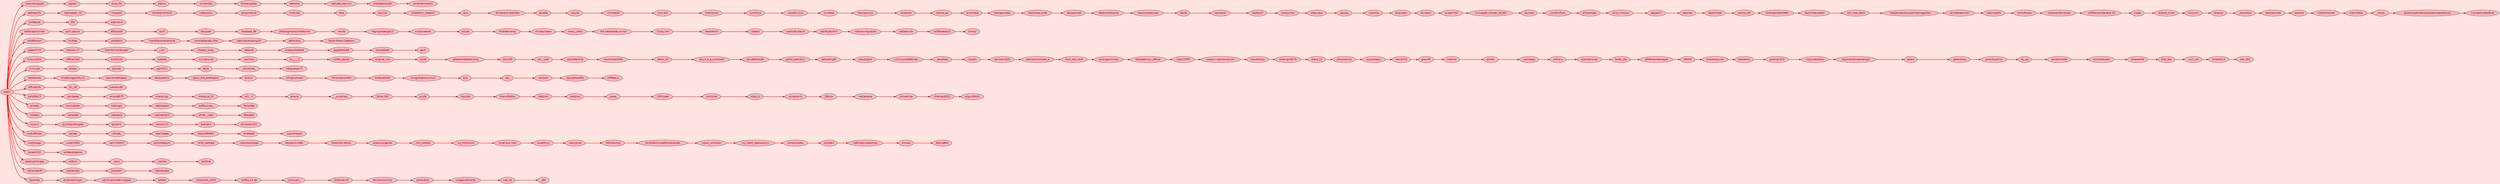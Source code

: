 digraph love_chain {
    rankdir=LR;
    bgcolor="mistyrose";

    node [style=filled, shape=ellipse, fillcolor="lightpink", fontcolor="darkred", fontname="Helvetica"];
    edge [color="red", penwidth=2];

    "adam" -> "suburbanapple";
    "adam" -> "aethadyllic";
    "adam" -> "turtlebyte";
    "adam" -> "daltonalphaniner";
    "adam" -> "willoftheson";
    "adam" -> "jaden0715";
    "adam" -> "fullycustom";
    "adam" -> "hi.im.pat";
    "adam" -> "root4dukes";
    "adam" -> "officialjmb";
    "adam" -> "kartoffel13";
    "adam" -> "janisels";
    "adam" -> "mikeeyj";
    "adam" -> "myst.ic";
    "adam" -> "noahofficials";
    "adam" -> "scollywogz";
    "adam" -> "serpent10i";
    "adam" -> "callanightshade";
    "adam" -> "coscorrodrift";
    "adam" -> "taylorlea";
    "turtlebyte" -> "jflis";
    "taylorlea" -> "americansinger";
    "kartoffel13" -> "sandeeee";
    "daltonalphaniner" -> "pink.sakura";
    "fullycustom" -> "official.bolt";
    "noahofficials" -> ".taykey";
    "aethadyllic" -> "dearreader_19";
    "jaden0715" -> "theman.27";
    "americansinger" -> "samlovechickennuggies";
    "pink.sakura" -> "alltooswift";
    "jflis" -> "soph.lov3";
    "official.bolt" -> "snufkineli";
    "sandeeee" -> "amara8675";
    "dearreader_19" -> "mergod2";
    "samlovechickennuggies" -> "tallelia";
    "coscorrodrift" -> "rachelicate";
    "alltooswift" -> "vari5";
    "snufkineli" -> "toadsta";
    "amara8675" -> "sharanyas";
    "mergod2" -> "dontblameme13";
    "theman.27" -> "brendannoutburger";
    "root4dukes" -> "imdefyinggravity11";
    "toadsta" -> "runyabunya";
    "sharanyas" -> "sharanya_01";
    "myst.ic" -> "guysitsjustangelo";
    "dontblameme13" -> "nattaylorsv";
    "brendannoutburger" -> "_.koi.";
    "rachelicate" -> "jchambrr";
    "imdefyinggravity11" -> "laavvenderhaaze.";
    "vari5" -> "tanzyeet";
    "tallelia" -> "cassandra_2024";
    "runyabunya" -> "sophi3rc";
    "suburbanapple" -> "pgieon";
    "sharanya_01" -> "arii._.3";
    "scollywogz" -> "yukah0900";
    "guysitsjustangelo" -> "greybric";
    "nattaylorsv" -> "gingerzauce";
    "_.koi." -> "choppy_chop_";
    "laavvenderhaaze." -> "blueyberryy";
    "cassandra_2024" -> "swiftie_13.de";
    "willoftheson" -> "truffalo";
    "tanzyeet" -> "thebeast_96";
    "pgieon" -> "asce_sfa";
    "sophi3rc" -> "ty_____1";
    "arii._.3" -> "aine.ts";
    "greybric" -> "howler213";
    "blueyberryy" -> "percy_the_poltergeist.";
    "yukah0900" -> "sam726003";
    "gingerzauce" -> "kirasvibe";
    "hi.im.pat" -> "eliqza";
    "truffalo" -> "yesbae14";
    "choppy_chop_" -> "iatearat";
    "thebeast_96" -> "drawingheartsinthebyline";
    "ty_____1" -> "wolfie_gamer";
    "aine.ts" -> "_uncle.toe_";
    ".taykey" -> ".r0me0_";
    "howler213" -> "aubree.k";
    "sam726003" -> "picturetoburn";
    "kirasvibe" -> "itztb";
    "eliqza" -> "jessiieii";
    "wolfie_gamer" -> "original_iron";
    "_uncle.toe_" -> "itsme.365";
    ".r0me0_" -> "sparkleeee";
    "officialjmb" -> "jm_18";
    "itztb" -> "duc132";
    "jessiieii" -> "ugh4312";
    "original_iron" -> "lils39";
    "percy_the_poltergeist." -> "exaivs.";
    "serpent10i" -> "wideeyedgazes";
    "picturetoburn" -> "isntit_delicate";
    "duc132" -> "strawb3rry_dreams";
    "aubree.k" -> "stinkella1303";
    "iatearat" -> "cowboylikebella";
    "ugh4312" -> "ttpds";
    "lils39" -> "atleastmaddiestrying";
    "exaivs." -> "sohighschoool";
    "callanightshade" -> "mitkins";
    "isntit_delicate" -> "colbybrocksbae";
    "mikeeyj" -> "carocake";
    "yesbae14" -> "marktheromanempire";
    "ttpds" -> "_shoreside_";
    "drawingheartsinthebyline" -> ".renobi";
    "atleastmaddiestrying" -> "bb2190";
    "cowboylikebella" -> "giggletron69";
    "sohighschoool" -> "lilmonsterswiftie";
    "itsme.365" -> "jorylb";
    "colbybrocksbae" -> "benjamin1386.";
    "carocake" -> "catcassia";
    ".renobi" -> "reginaphalange13";
    "swiftie_13.de" -> "just.a.girl_.";
    "bb2190" -> "cal._.istar";
    "cal._.istar" -> "cats4life4418";
    "mitkins" -> ".danc";
    "_shoreside_" -> "sangramps77";
    "marktheromanempire" -> "onomatopoeia_illite";
    "cats4life4418" -> "moonmare2005";
    "benjamin1386." -> "theonlydr.doctor";
    "reginaphalange13" -> "kimjonreeves";
    "moonmare2005" -> "fallon_16";
    "lilmonsterswiftie" -> "byebye0260";
    "onomatopoeia_illite" -> "sabrinaisamazing25";
    "jorylb" -> "hazulah";
    "fallon_16" -> "taryn_is_a_mirrorball";
    "sabrinaisamazing25" -> "abiliicious";
    "byebye0260" -> "incognitoanonymous";
    "janisels" -> "bunchakles";
    "hazulah" -> "theswiftiefan";
    "taryn_is_a_mirrorball" -> "corvettec8z06.";
    "asce_sfa" -> "peturs";
    "catcassia" -> "username13";
    "theswiftiefan" -> "datbrian";
    "kimjonreeves" -> "pscqd";
    ".danc" -> ".beccac";
    "corvettec8z06." -> "gh0st_patriot11";
    "datbrian" -> "hazelxat";
    "gh0st_patriot11" -> "densallnight";
    "just.a.girl_." -> "bibleman25";
    "bunchakles" -> "nothingly";
    "hazelxat" -> "_acee_";
    "strawb3rry_dreams" -> "jjjnx";
    "pscqd" -> "thefreemoney";
    "username13" -> "white._.claw";
    "densallnight" -> "cloudyglow";
    "bibleman25" -> "etrnalsunshines";
    "sparkleeee" -> "beans080801";
    "nothingly" -> "setantagod";
    "jjjnx" -> "dinnerand.diatribes";
    "cloudyglow" -> "j.m13.juliedefender";
    "peturs" -> "smilemiles";
    "etrnalsunshines" -> "janlovesst_";
    "jm_18" -> "pamaru86";
    "beans080801" -> "straleeee";
    "dinnerand.diatribes" -> "lacietta";
    "j.m13.juliedefender" -> ".sendhelp";
    ".sendhelp" -> ".kaydin.";
    "lacietta" -> "riskytis";
    "setantagod" -> "swiftlyrxses_";
    "_acee_" -> "2301saad";
    "thefreemoney" -> "shiratoriwaza";
    ".kaydin." -> "tanman1924";
    "riskytis" -> ".michaelllll";
    "2301saad" -> "hymnical";
    "shiratoriwaza" -> "mercy_3462";
    "tanman1924" -> "deliciousmonster_a";
    "hymnical" -> "style_tv";
    "straleeee" -> "luquinhasplz";
    "deliciousmonster_a" -> "from_the_vault";
    "smilemiles" -> "thisdangdeer";
    ".michaelllll" -> "smh.932";
    "style_tv" -> "sp.derpvnk";
    "janlovesst_" -> "usagainstthecity";
    "from_the_vault" -> "pullingjorstrings";
    "mercy_3462" -> "the.heartbreak.prince";
    "smh.932" -> "shahlemon";
    "sp.derpvnk" -> "19kylm";
    "usagainstthecity" -> "ved_26";
    "pullingjorstrings" -> "therealbnuuy_official";
    "shahlemon" -> "sum41y4";
    "thisdangdeer" -> "lesbiane";
    "19kylm" -> "nokiaspace";
    "the.heartbreak.prince" -> "r1tzie_rino";
    "therealbnuuy_official" -> "mtp219397";
    "incognitoanonymous" -> "a2q.";
    "sum41y4" -> "ivana011111";
    "ved_26" -> "_a9h";
    "nokiaspace" -> "shirpalirpa";
    "mtp219397" -> "joseph.s.taylorsversion";
    "ivana011111" -> "luvrdose";
    "joseph.s.taylorsversion" -> "houstonboy";
    "shirpalirpa" -> "chesney0022";
    "luvrdose" -> "hoorayyyyyy";
    "houstonboy" -> "oceangirl6976";
    ".beccac" -> "ak1916";
    "lesbiane" -> "delicate_repvinyl";
    "hoorayyyyyy" -> "wildeman";
    "chesney0022" -> "august9443";
    "a2q." -> ".abi_";
    "oceangirl6976" -> "diana_13";
    "delicate_repvinyl" -> "thebeebzzzzalt";
    "wildeman" -> "katniss.ee";
    "diana_13" -> "jstsomesimp";
    "katniss.ee" -> "evwrmore";
    "jstsomesimp" -> "soupyloopyx";
    "theonlydr.doctor" -> "plasticsurgeries";
    "r1tzie_rino" -> "dextremini";
    "evwrmore" -> "atwsgavralps";
    "atwsgavralps" -> "how2save.a.life";
    "how2save.a.life" -> "davoperiodt";
    "davoperiodt" -> "deathwithdignity";
    "soupyloopyx" -> "dom0319";
    "deathwithdignity" -> "sparklesalleyrose";
    "dom0319" -> "gaia.09";
    "sparklesalleyrose" -> "feb26";
    "plasticsurgeries" -> "chill_itsbella";
    "gaia.09" -> "meskito";
    "meskito" -> "gareth.";
    "feb26" -> "hazzarrrrr";
    "gareth." -> "yoshieggs";
    "hazzarrrrr" -> "realtay07";
    "yoshieggs" -> "xh0ne.y";
    "xh0ne.y" -> "acartoonlover";
    "realtay07" -> "coneyurfav";
    "chill_itsbella" -> "ivy_folkwhore";
    "acartoonlover" -> "karen_rep";
    "coneyurfav" -> "httpsxace";
    ".abi_" -> ".whoisliv";
    "karen_rep" -> "allfathercheesegod";
    ".whoisliv" -> "daylightswiftie";
    "dextremini" -> "clabers";
    "clabers" -> "sparksflystacie";
    "sparksflystacie" -> "pacificjellyfish";
    "pacificjellyfish" -> "natsmovingcastle";
    "httpsxace" -> "yexxity";
    "yexxity" -> "suprrshy";
    "ivy_folkwhore" -> "small.bus.man";
    "suprrshy" -> "drop.bass";
    "small.bus.man" -> "lovestoryy";
    "allfathercheesegod" -> "yf8400";
    "lovestoryy" -> "merryarbo";
    "yf8400" -> "thelooneyluna";
    "merryarbo" -> "folklorevinyl";
    "thelooneyluna" -> "towkamia";
    "daylightswiftie" -> "shffleoluv";
    "towkamia" -> "gosling7029";
    "folklorevinyl" -> "laristhetorturedfellowtraveler";
    "laristhetorturedfellowtraveler" -> "super_unkn0wn";
    "gosling7029" -> "nowjustandrew";
    "drop.bass" -> "xhirlacxc";
    "xhirlacxc" -> "lyraaa7557";
    "nowjustandrew" -> "argumentitivedreamgirl";
    "lyraaa7557" -> "mcnugget_chicken_82284";
    "mcnugget_chicken_82284" -> "shynkts";
    "shynkts" -> "_mrsflimflam_";
    "argumentitivedreamgirl" -> "palem";
    "palem" -> "galaxiteray";
    "_mrsflimflam_" -> "d1tsy4ngel";
    "galaxiteray" -> "jenerallyjenius";
    "d1tsy4ngel" -> "kriss_krisssss";
    "kriss_krisssss" -> "eggie227";
    "eggie227" -> "reptrner";
    "reptrner" -> "deadlyheat";
    "deadlyheat" -> "audrey_89";
    "swiftlyrxses_" -> "TaylorBot";
    "natsmovingcastle" -> "katiedonuts";
    "audrey_89" -> "duolingohater6969";
    "duolingohater6969" -> "taylor.thecreator";
    "katiedonuts" -> "swiftbreeze13";
    "super_unkn0wn" -> "my_heart_beats4onlyu";
    "taylor.thecreator" -> "ash_rose_devil";
    "my_heart_beats4onlyu" -> "cinnamonday";
    "ash_rose_devil" -> "deepbluebutyoupaintedmegolden";
    "cinnamonday" -> "skydlers";
    "deepbluebutyoupaintedmegolden" -> "archiethearcherr";
    "giggletron69" -> "sourestbelt";
    "archiethearcherr" -> "ceckmg365";
    "ceckmg365" -> "mmiufloress";
    "mmiufloress" -> ".booksandbindings";
    ".booksandbindings" -> "swiftieswonderland.13";
    "jchambrr" -> "FearlessBot";
    "swiftieswonderland.13" -> "mstar";
    "mstar" -> "eclipse_3129";
    "eclipse_3129" -> "111sunn";
    "thebeebzzzzalt" -> "lavenderhazeh3";
    "jenerallyjenius" -> "its_sej";
    "its_sej" -> "ashleytisdale";
    "ashleytisdale" -> "immortalviper";
    "immortalviper" -> "dreamer94";
    "dreamer94" -> "that_leia";
    "111sunn" -> "renavqs";
    "renavqs" -> "_lancerevo";
    "_lancerevo" -> "acertainjules";
    "sourestbelt" -> "aazif.";
    "acertainjules" -> "iaqwitia";
    "white._.claw" -> "BenjiBot";
    "iaqwitia" -> "hiddenfolklore";
    "hiddenfolklore" -> "mahiii0601";
    "that_leia" -> "rush_coil";
    "mahiii0601" -> "_miyar_";
    "rush_coil" -> "jimbo0013";
    "_miyar_" -> "dukedukedukedukedukedukedukeduke";
    "skydlers" -> "definitelynotasimpp";
    "jimbo0013" -> "drei_001";
    "dukedukedukedukedukedukedukeduke" -> "LosingHimWasBlue";
    "definitelynotasimpp" -> "kurudo";
    "swiftbreeze13" -> "Smirky";
    "kurudo" -> "BiancaBot";
    "abiliicious" -> "Taylor-Made Creations";
}
